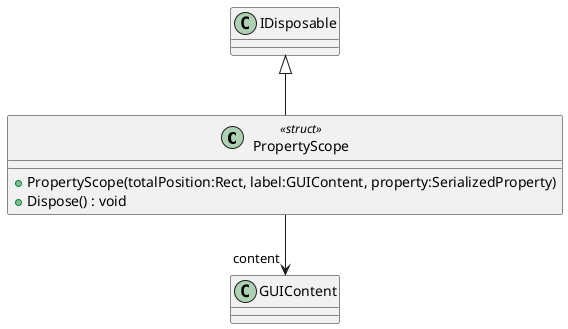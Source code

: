 @startuml
class PropertyScope <<struct>> {
    + PropertyScope(totalPosition:Rect, label:GUIContent, property:SerializedProperty)
    + Dispose() : void
}
IDisposable <|-- PropertyScope
PropertyScope --> "content" GUIContent
@enduml
